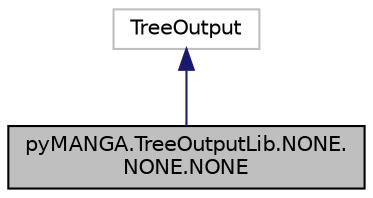 digraph "pyMANGA.TreeOutputLib.NONE.NONE.NONE"
{
  edge [fontname="Helvetica",fontsize="10",labelfontname="Helvetica",labelfontsize="10"];
  node [fontname="Helvetica",fontsize="10",shape=record];
  Node1 [label="pyMANGA.TreeOutputLib.NONE.\lNONE.NONE",height=0.2,width=0.4,color="black", fillcolor="grey75", style="filled", fontcolor="black"];
  Node2 -> Node1 [dir="back",color="midnightblue",fontsize="10",style="solid",fontname="Helvetica"];
  Node2 [label="TreeOutput",height=0.2,width=0.4,color="grey75", fillcolor="white", style="filled"];
}
